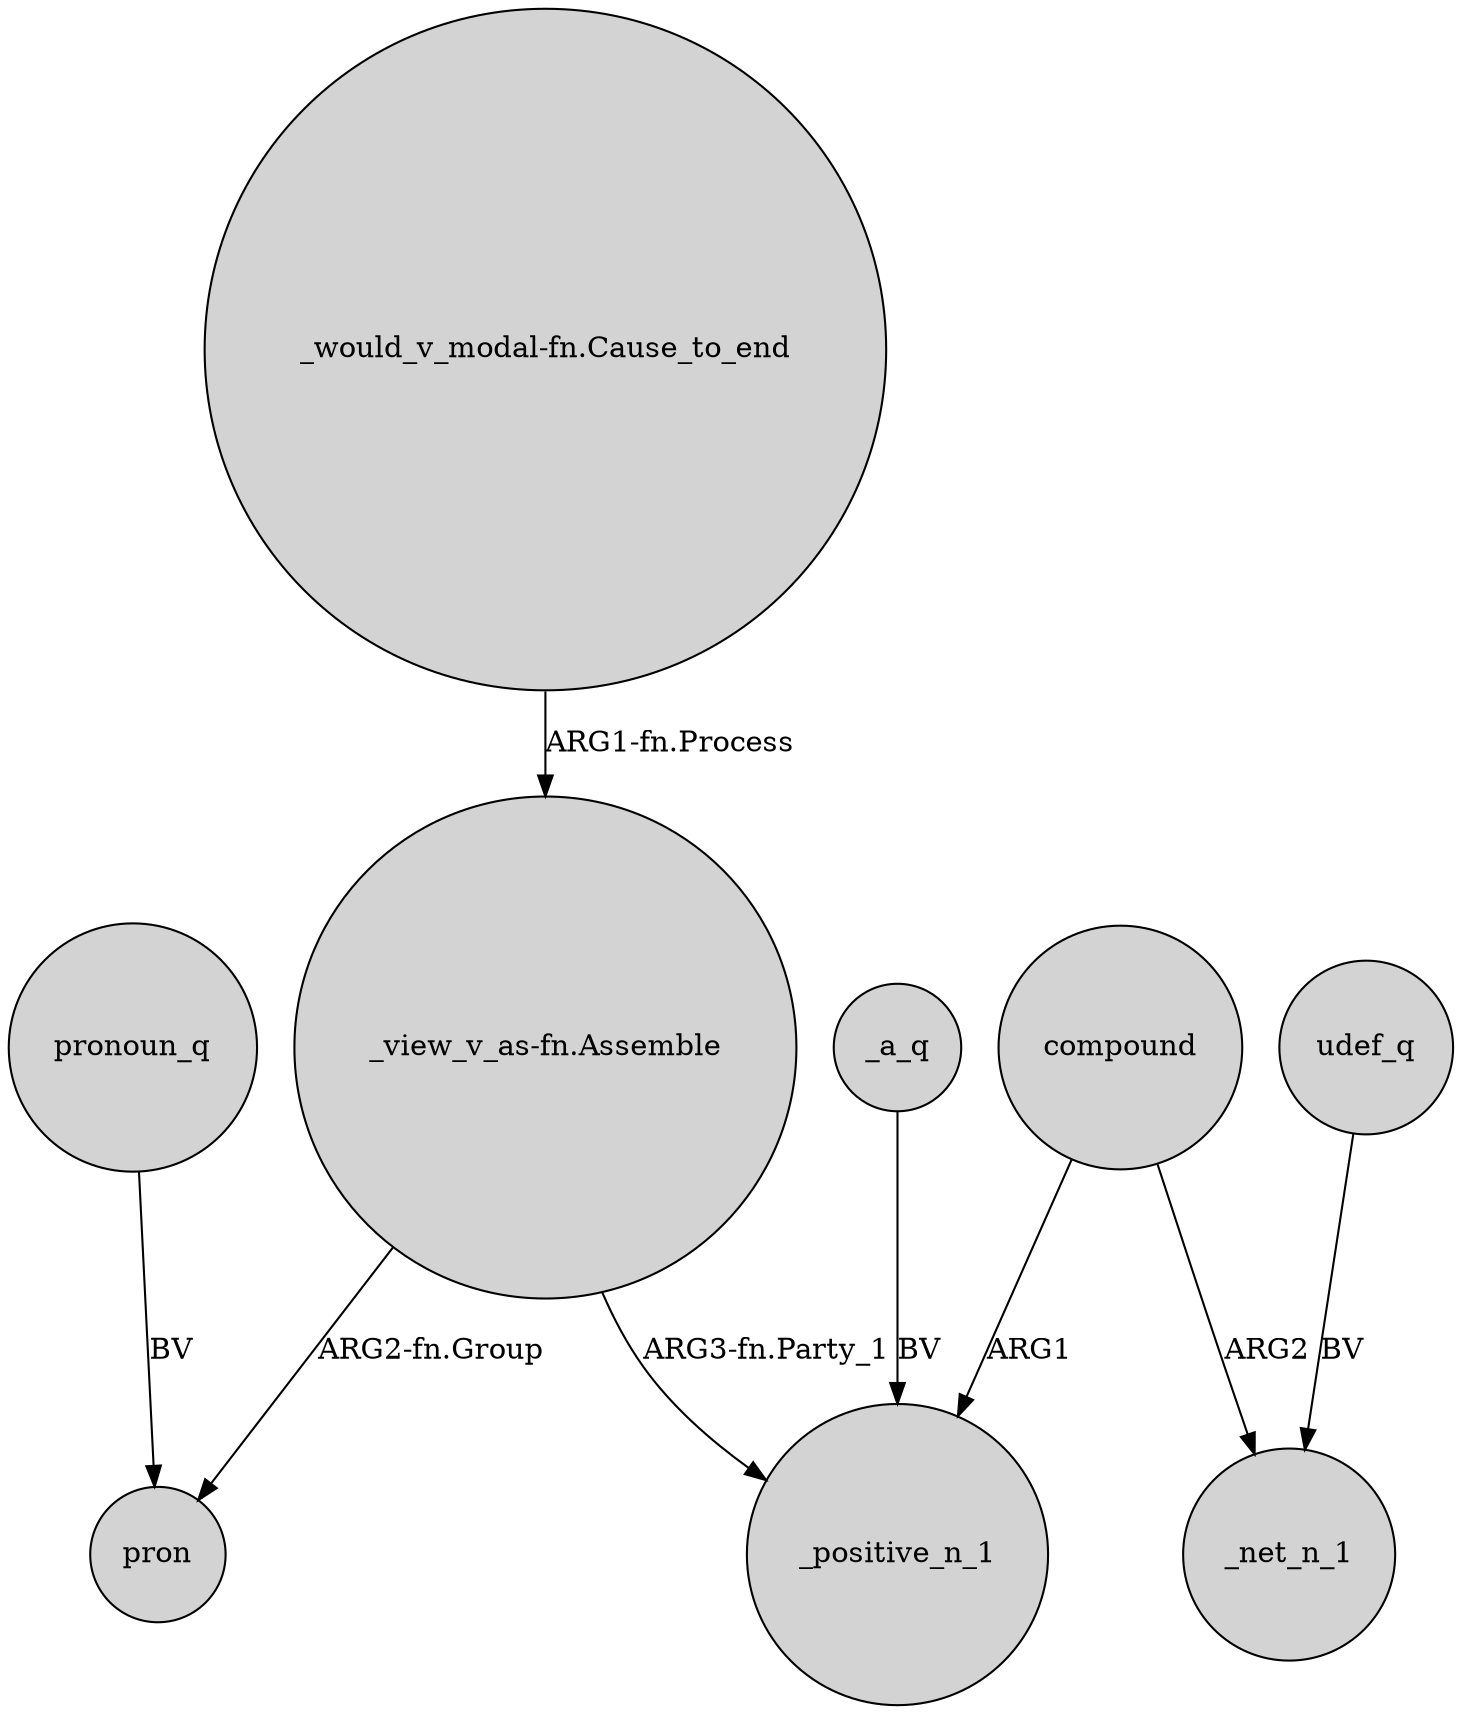 digraph {
	node [shape=circle style=filled]
	"_would_v_modal-fn.Cause_to_end" -> "_view_v_as-fn.Assemble" [label="ARG1-fn.Process"]
	udef_q -> _net_n_1 [label=BV]
	compound -> _net_n_1 [label=ARG2]
	"_view_v_as-fn.Assemble" -> _positive_n_1 [label="ARG3-fn.Party_1"]
	compound -> _positive_n_1 [label=ARG1]
	pronoun_q -> pron [label=BV]
	_a_q -> _positive_n_1 [label=BV]
	"_view_v_as-fn.Assemble" -> pron [label="ARG2-fn.Group"]
}

